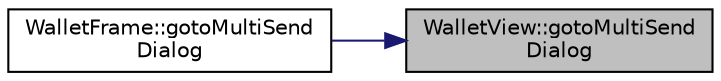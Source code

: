 digraph "WalletView::gotoMultiSendDialog"
{
 // LATEX_PDF_SIZE
  edge [fontname="Helvetica",fontsize="10",labelfontname="Helvetica",labelfontsize="10"];
  node [fontname="Helvetica",fontsize="10",shape=record];
  rankdir="RL";
  Node27 [label="WalletView::gotoMultiSend\lDialog",height=0.2,width=0.4,color="black", fillcolor="grey75", style="filled", fontcolor="black",tooltip=" "];
  Node27 -> Node28 [dir="back",color="midnightblue",fontsize="10",style="solid",fontname="Helvetica"];
  Node28 [label="WalletFrame::gotoMultiSend\lDialog",height=0.2,width=0.4,color="black", fillcolor="white", style="filled",URL="$class_wallet_frame.html#a4422d7faeabc6ea3eb09c7b195a362bb",tooltip=" "];
}
